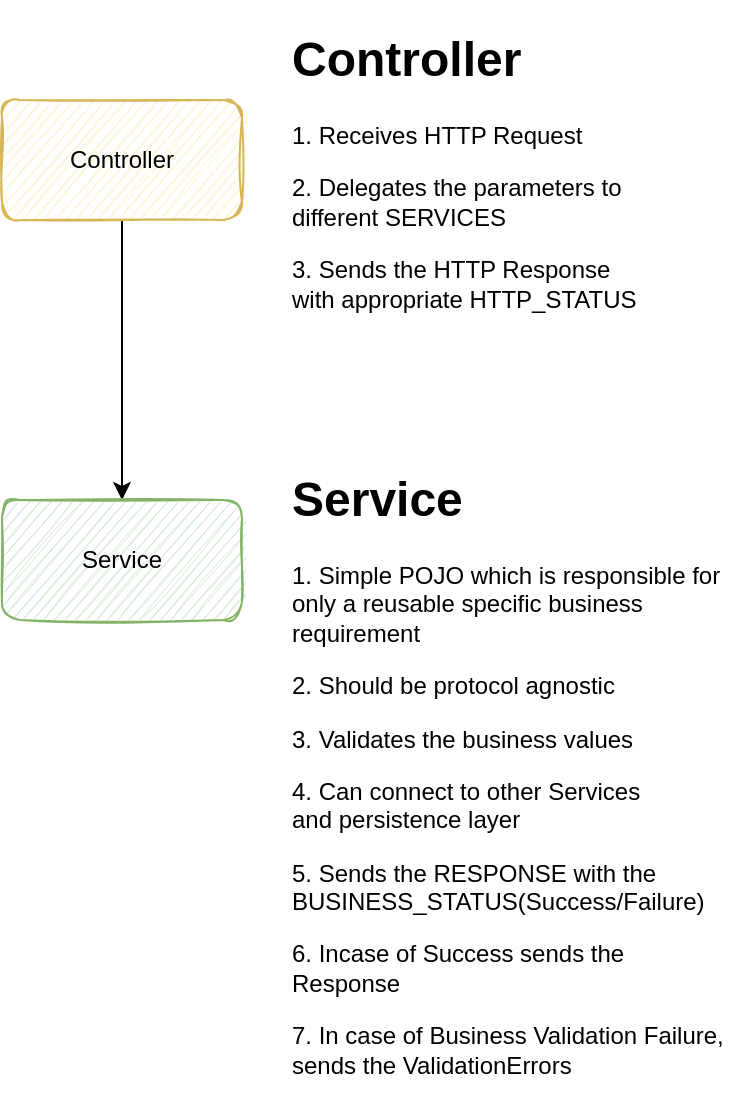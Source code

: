 <mxfile version="16.1.0" type="github">
  <diagram id="Ov1h4u3V6laRxGbihOUu" name="Page-1">
    <mxGraphModel dx="542" dy="793" grid="1" gridSize="10" guides="1" tooltips="1" connect="1" arrows="1" fold="1" page="1" pageScale="1" pageWidth="827" pageHeight="1169" background="#ffffff" math="0" shadow="0">
      <root>
        <mxCell id="0" />
        <mxCell id="1" parent="0" />
        <mxCell id="wb5UmMnotkDdRdh3Yb_W-8" style="edgeStyle=orthogonalEdgeStyle;rounded=0;orthogonalLoop=1;jettySize=auto;html=1;entryX=0.5;entryY=0;entryDx=0;entryDy=0;" edge="1" parent="1" source="wb5UmMnotkDdRdh3Yb_W-2" target="wb5UmMnotkDdRdh3Yb_W-3">
          <mxGeometry relative="1" as="geometry" />
        </mxCell>
        <mxCell id="wb5UmMnotkDdRdh3Yb_W-2" value="Controller" style="rounded=1;whiteSpace=wrap;html=1;fillColor=#fff2cc;strokeColor=#d6b656;glass=0;sketch=1;" vertex="1" parent="1">
          <mxGeometry x="190" y="70" width="120" height="60" as="geometry" />
        </mxCell>
        <mxCell id="wb5UmMnotkDdRdh3Yb_W-3" value="Service" style="rounded=1;whiteSpace=wrap;html=1;glass=0;sketch=1;fillColor=#d5e8d4;strokeColor=#82b366;" vertex="1" parent="1">
          <mxGeometry x="190" y="270" width="120" height="60" as="geometry" />
        </mxCell>
        <mxCell id="wb5UmMnotkDdRdh3Yb_W-7" value="&lt;h1&gt;Controller&lt;/h1&gt;&lt;p&gt;1. Receives HTTP Request&lt;/p&gt;&lt;p&gt;2. Delegates the parameters to different SERVICES&lt;/p&gt;&lt;p&gt;3. Sends the HTTP Response with appropriate HTTP_STATUS&lt;/p&gt;" style="text;html=1;strokeColor=none;fillColor=none;spacing=5;spacingTop=-20;whiteSpace=wrap;overflow=hidden;rounded=0;glass=0;labelBorderColor=none;sketch=1;" vertex="1" parent="1">
          <mxGeometry x="330" y="30" width="190" height="150" as="geometry" />
        </mxCell>
        <mxCell id="wb5UmMnotkDdRdh3Yb_W-9" value="&lt;h1&gt;Service&lt;/h1&gt;&lt;p&gt;1. Simple POJO which is responsible for only a reusable specific business requirement&lt;/p&gt;&lt;p&gt;2. Should be protocol agnostic&lt;/p&gt;&lt;p&gt;3. Validates the business values&lt;/p&gt;&lt;p&gt;4. Can connect to other Services and&amp;nbsp;&lt;span&gt;persistence layer&lt;/span&gt;&lt;/p&gt;&lt;p&gt;&lt;span&gt;5. Sends the RESPONSE with the BUSINESS_STATUS(Success/&lt;/span&gt;&lt;span&gt;Failure)&lt;/span&gt;&lt;/p&gt;&lt;p&gt;&lt;span&gt;6. Incase of Success sends the Response&lt;/span&gt;&lt;/p&gt;&lt;p&gt;&lt;span&gt;7. In case of Business Validation Failure, sends the ValidationErrors&lt;/span&gt;&lt;/p&gt;" style="text;html=1;strokeColor=none;fillColor=none;spacing=5;spacingTop=-20;whiteSpace=wrap;overflow=hidden;rounded=0;glass=0;labelBorderColor=none;sketch=1;" vertex="1" parent="1">
          <mxGeometry x="330" y="250" width="230" height="320" as="geometry" />
        </mxCell>
      </root>
    </mxGraphModel>
  </diagram>
</mxfile>
